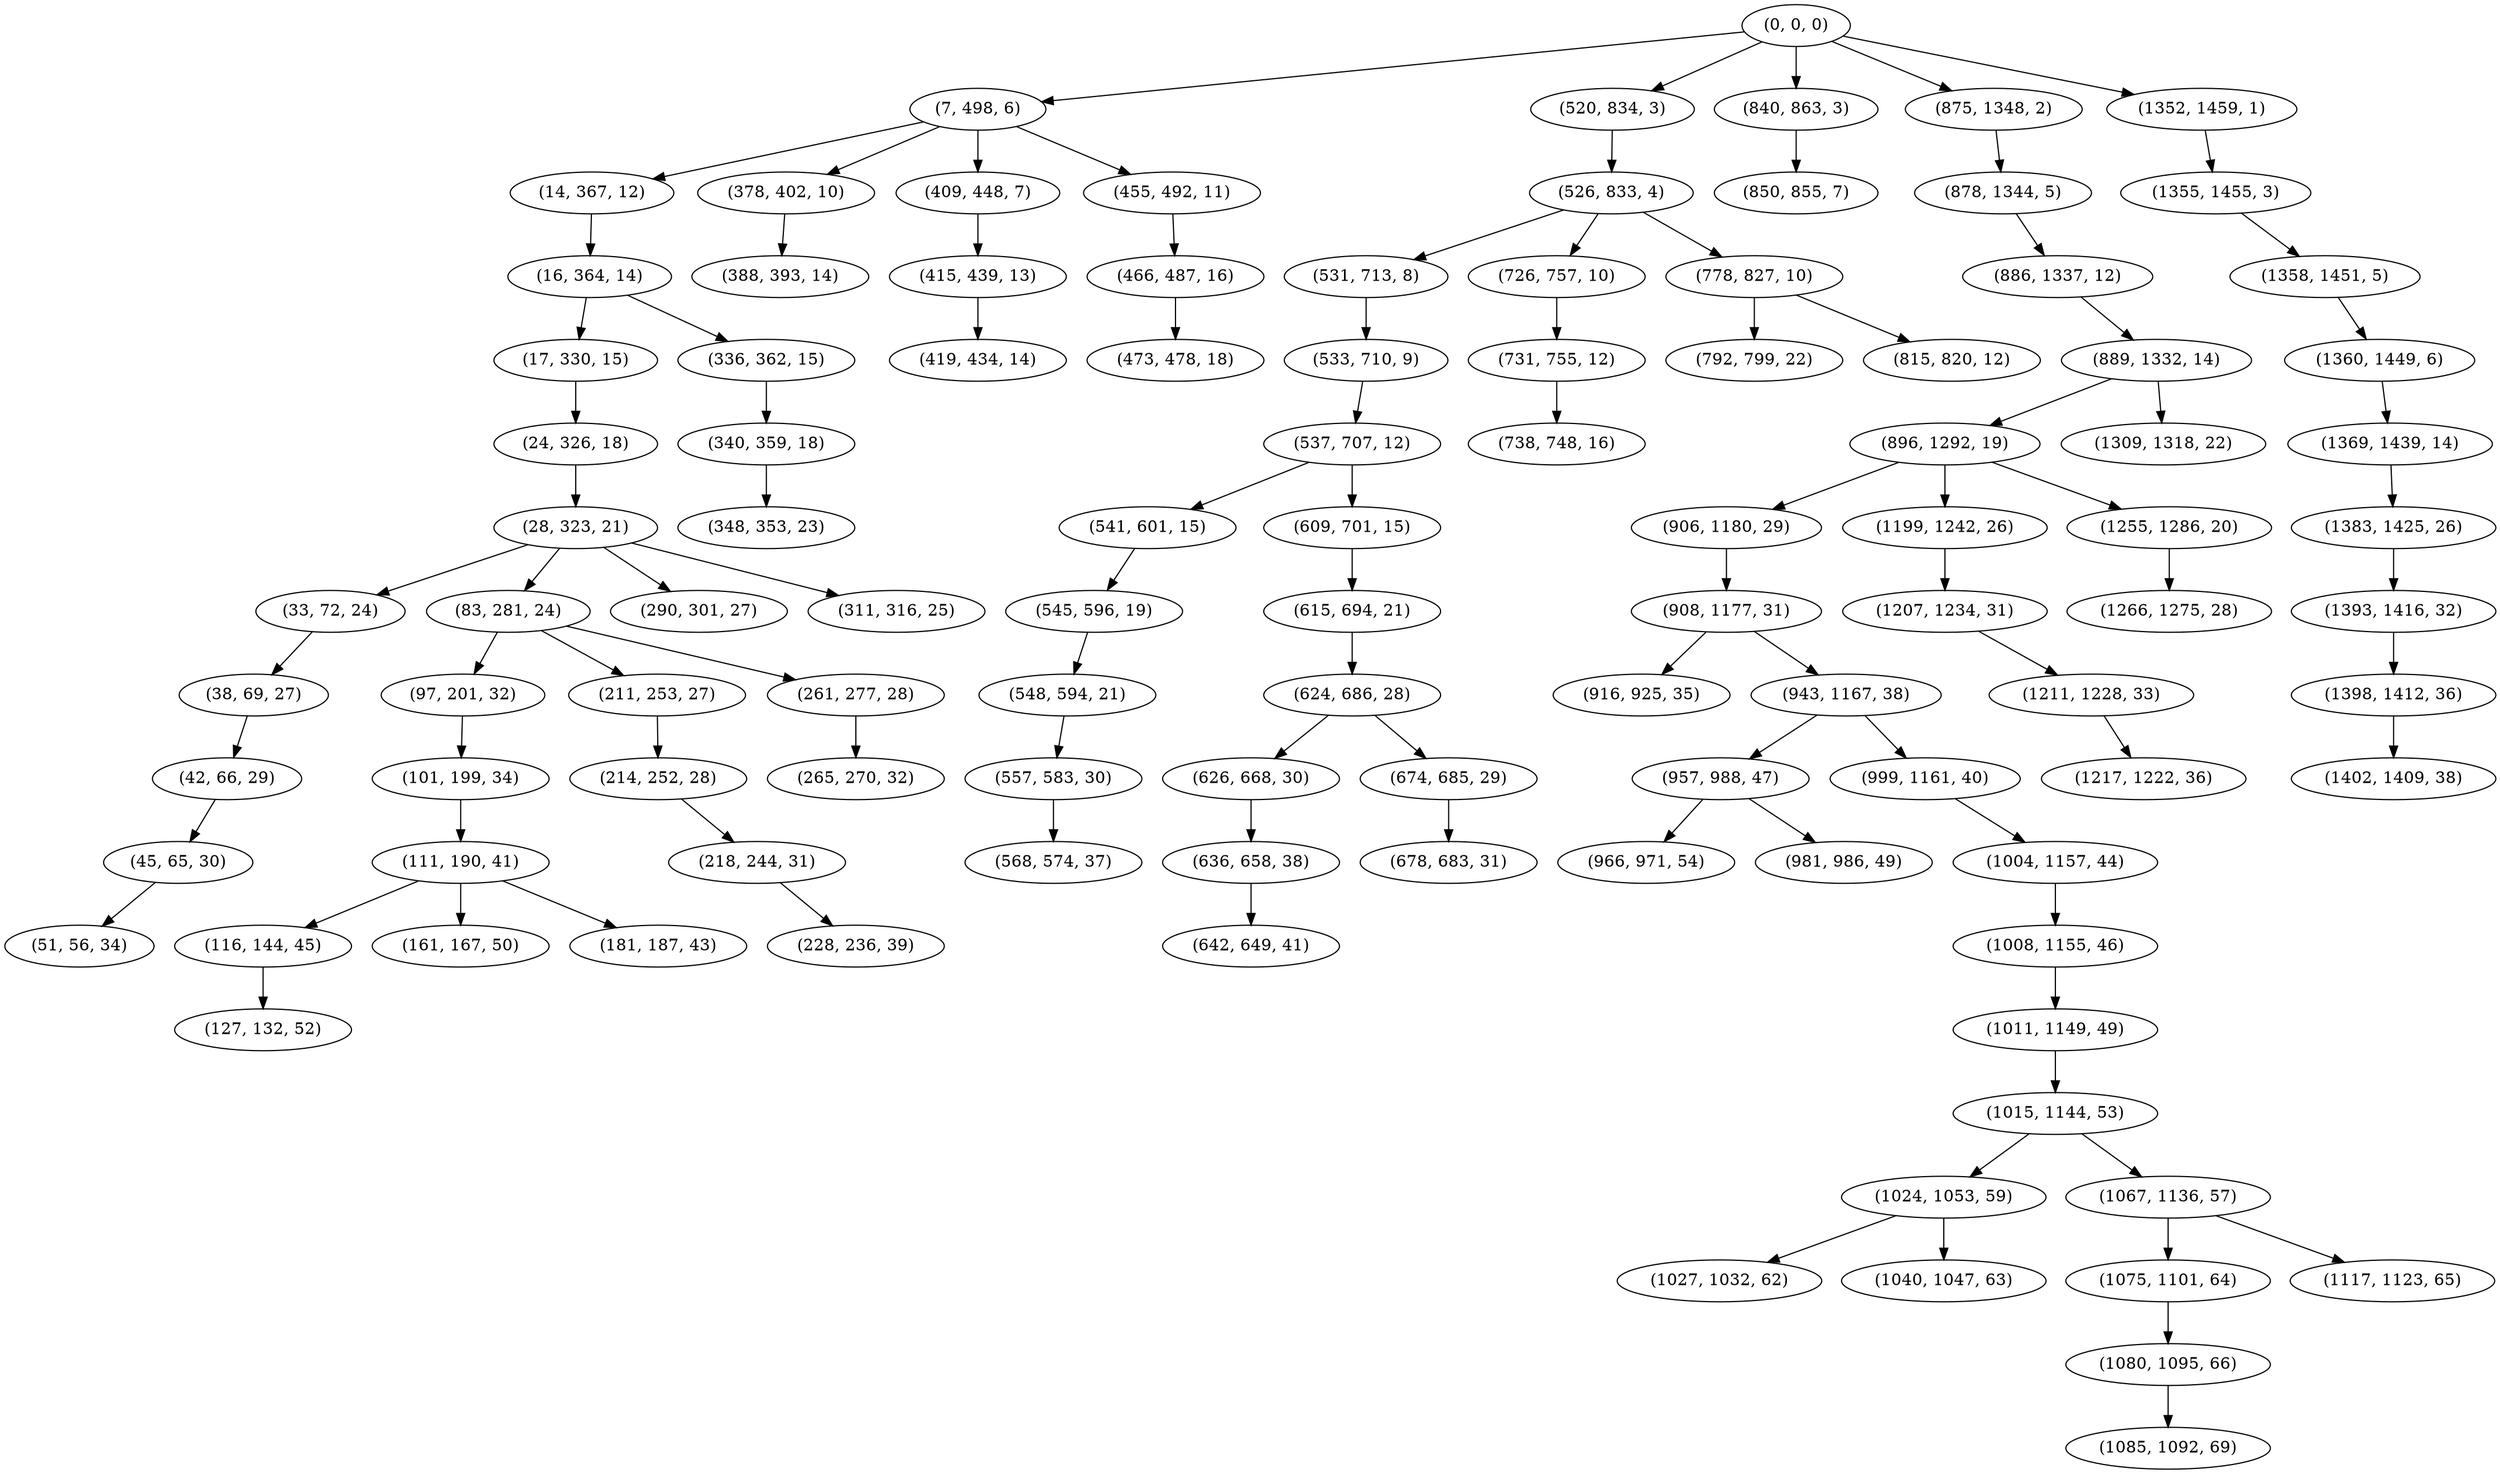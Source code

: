 digraph tree {
    "(0, 0, 0)";
    "(7, 498, 6)";
    "(14, 367, 12)";
    "(16, 364, 14)";
    "(17, 330, 15)";
    "(24, 326, 18)";
    "(28, 323, 21)";
    "(33, 72, 24)";
    "(38, 69, 27)";
    "(42, 66, 29)";
    "(45, 65, 30)";
    "(51, 56, 34)";
    "(83, 281, 24)";
    "(97, 201, 32)";
    "(101, 199, 34)";
    "(111, 190, 41)";
    "(116, 144, 45)";
    "(127, 132, 52)";
    "(161, 167, 50)";
    "(181, 187, 43)";
    "(211, 253, 27)";
    "(214, 252, 28)";
    "(218, 244, 31)";
    "(228, 236, 39)";
    "(261, 277, 28)";
    "(265, 270, 32)";
    "(290, 301, 27)";
    "(311, 316, 25)";
    "(336, 362, 15)";
    "(340, 359, 18)";
    "(348, 353, 23)";
    "(378, 402, 10)";
    "(388, 393, 14)";
    "(409, 448, 7)";
    "(415, 439, 13)";
    "(419, 434, 14)";
    "(455, 492, 11)";
    "(466, 487, 16)";
    "(473, 478, 18)";
    "(520, 834, 3)";
    "(526, 833, 4)";
    "(531, 713, 8)";
    "(533, 710, 9)";
    "(537, 707, 12)";
    "(541, 601, 15)";
    "(545, 596, 19)";
    "(548, 594, 21)";
    "(557, 583, 30)";
    "(568, 574, 37)";
    "(609, 701, 15)";
    "(615, 694, 21)";
    "(624, 686, 28)";
    "(626, 668, 30)";
    "(636, 658, 38)";
    "(642, 649, 41)";
    "(674, 685, 29)";
    "(678, 683, 31)";
    "(726, 757, 10)";
    "(731, 755, 12)";
    "(738, 748, 16)";
    "(778, 827, 10)";
    "(792, 799, 22)";
    "(815, 820, 12)";
    "(840, 863, 3)";
    "(850, 855, 7)";
    "(875, 1348, 2)";
    "(878, 1344, 5)";
    "(886, 1337, 12)";
    "(889, 1332, 14)";
    "(896, 1292, 19)";
    "(906, 1180, 29)";
    "(908, 1177, 31)";
    "(916, 925, 35)";
    "(943, 1167, 38)";
    "(957, 988, 47)";
    "(966, 971, 54)";
    "(981, 986, 49)";
    "(999, 1161, 40)";
    "(1004, 1157, 44)";
    "(1008, 1155, 46)";
    "(1011, 1149, 49)";
    "(1015, 1144, 53)";
    "(1024, 1053, 59)";
    "(1027, 1032, 62)";
    "(1040, 1047, 63)";
    "(1067, 1136, 57)";
    "(1075, 1101, 64)";
    "(1080, 1095, 66)";
    "(1085, 1092, 69)";
    "(1117, 1123, 65)";
    "(1199, 1242, 26)";
    "(1207, 1234, 31)";
    "(1211, 1228, 33)";
    "(1217, 1222, 36)";
    "(1255, 1286, 20)";
    "(1266, 1275, 28)";
    "(1309, 1318, 22)";
    "(1352, 1459, 1)";
    "(1355, 1455, 3)";
    "(1358, 1451, 5)";
    "(1360, 1449, 6)";
    "(1369, 1439, 14)";
    "(1383, 1425, 26)";
    "(1393, 1416, 32)";
    "(1398, 1412, 36)";
    "(1402, 1409, 38)";
    "(0, 0, 0)" -> "(7, 498, 6)";
    "(0, 0, 0)" -> "(520, 834, 3)";
    "(0, 0, 0)" -> "(840, 863, 3)";
    "(0, 0, 0)" -> "(875, 1348, 2)";
    "(0, 0, 0)" -> "(1352, 1459, 1)";
    "(7, 498, 6)" -> "(14, 367, 12)";
    "(7, 498, 6)" -> "(378, 402, 10)";
    "(7, 498, 6)" -> "(409, 448, 7)";
    "(7, 498, 6)" -> "(455, 492, 11)";
    "(14, 367, 12)" -> "(16, 364, 14)";
    "(16, 364, 14)" -> "(17, 330, 15)";
    "(16, 364, 14)" -> "(336, 362, 15)";
    "(17, 330, 15)" -> "(24, 326, 18)";
    "(24, 326, 18)" -> "(28, 323, 21)";
    "(28, 323, 21)" -> "(33, 72, 24)";
    "(28, 323, 21)" -> "(83, 281, 24)";
    "(28, 323, 21)" -> "(290, 301, 27)";
    "(28, 323, 21)" -> "(311, 316, 25)";
    "(33, 72, 24)" -> "(38, 69, 27)";
    "(38, 69, 27)" -> "(42, 66, 29)";
    "(42, 66, 29)" -> "(45, 65, 30)";
    "(45, 65, 30)" -> "(51, 56, 34)";
    "(83, 281, 24)" -> "(97, 201, 32)";
    "(83, 281, 24)" -> "(211, 253, 27)";
    "(83, 281, 24)" -> "(261, 277, 28)";
    "(97, 201, 32)" -> "(101, 199, 34)";
    "(101, 199, 34)" -> "(111, 190, 41)";
    "(111, 190, 41)" -> "(116, 144, 45)";
    "(111, 190, 41)" -> "(161, 167, 50)";
    "(111, 190, 41)" -> "(181, 187, 43)";
    "(116, 144, 45)" -> "(127, 132, 52)";
    "(211, 253, 27)" -> "(214, 252, 28)";
    "(214, 252, 28)" -> "(218, 244, 31)";
    "(218, 244, 31)" -> "(228, 236, 39)";
    "(261, 277, 28)" -> "(265, 270, 32)";
    "(336, 362, 15)" -> "(340, 359, 18)";
    "(340, 359, 18)" -> "(348, 353, 23)";
    "(378, 402, 10)" -> "(388, 393, 14)";
    "(409, 448, 7)" -> "(415, 439, 13)";
    "(415, 439, 13)" -> "(419, 434, 14)";
    "(455, 492, 11)" -> "(466, 487, 16)";
    "(466, 487, 16)" -> "(473, 478, 18)";
    "(520, 834, 3)" -> "(526, 833, 4)";
    "(526, 833, 4)" -> "(531, 713, 8)";
    "(526, 833, 4)" -> "(726, 757, 10)";
    "(526, 833, 4)" -> "(778, 827, 10)";
    "(531, 713, 8)" -> "(533, 710, 9)";
    "(533, 710, 9)" -> "(537, 707, 12)";
    "(537, 707, 12)" -> "(541, 601, 15)";
    "(537, 707, 12)" -> "(609, 701, 15)";
    "(541, 601, 15)" -> "(545, 596, 19)";
    "(545, 596, 19)" -> "(548, 594, 21)";
    "(548, 594, 21)" -> "(557, 583, 30)";
    "(557, 583, 30)" -> "(568, 574, 37)";
    "(609, 701, 15)" -> "(615, 694, 21)";
    "(615, 694, 21)" -> "(624, 686, 28)";
    "(624, 686, 28)" -> "(626, 668, 30)";
    "(624, 686, 28)" -> "(674, 685, 29)";
    "(626, 668, 30)" -> "(636, 658, 38)";
    "(636, 658, 38)" -> "(642, 649, 41)";
    "(674, 685, 29)" -> "(678, 683, 31)";
    "(726, 757, 10)" -> "(731, 755, 12)";
    "(731, 755, 12)" -> "(738, 748, 16)";
    "(778, 827, 10)" -> "(792, 799, 22)";
    "(778, 827, 10)" -> "(815, 820, 12)";
    "(840, 863, 3)" -> "(850, 855, 7)";
    "(875, 1348, 2)" -> "(878, 1344, 5)";
    "(878, 1344, 5)" -> "(886, 1337, 12)";
    "(886, 1337, 12)" -> "(889, 1332, 14)";
    "(889, 1332, 14)" -> "(896, 1292, 19)";
    "(889, 1332, 14)" -> "(1309, 1318, 22)";
    "(896, 1292, 19)" -> "(906, 1180, 29)";
    "(896, 1292, 19)" -> "(1199, 1242, 26)";
    "(896, 1292, 19)" -> "(1255, 1286, 20)";
    "(906, 1180, 29)" -> "(908, 1177, 31)";
    "(908, 1177, 31)" -> "(916, 925, 35)";
    "(908, 1177, 31)" -> "(943, 1167, 38)";
    "(943, 1167, 38)" -> "(957, 988, 47)";
    "(943, 1167, 38)" -> "(999, 1161, 40)";
    "(957, 988, 47)" -> "(966, 971, 54)";
    "(957, 988, 47)" -> "(981, 986, 49)";
    "(999, 1161, 40)" -> "(1004, 1157, 44)";
    "(1004, 1157, 44)" -> "(1008, 1155, 46)";
    "(1008, 1155, 46)" -> "(1011, 1149, 49)";
    "(1011, 1149, 49)" -> "(1015, 1144, 53)";
    "(1015, 1144, 53)" -> "(1024, 1053, 59)";
    "(1015, 1144, 53)" -> "(1067, 1136, 57)";
    "(1024, 1053, 59)" -> "(1027, 1032, 62)";
    "(1024, 1053, 59)" -> "(1040, 1047, 63)";
    "(1067, 1136, 57)" -> "(1075, 1101, 64)";
    "(1067, 1136, 57)" -> "(1117, 1123, 65)";
    "(1075, 1101, 64)" -> "(1080, 1095, 66)";
    "(1080, 1095, 66)" -> "(1085, 1092, 69)";
    "(1199, 1242, 26)" -> "(1207, 1234, 31)";
    "(1207, 1234, 31)" -> "(1211, 1228, 33)";
    "(1211, 1228, 33)" -> "(1217, 1222, 36)";
    "(1255, 1286, 20)" -> "(1266, 1275, 28)";
    "(1352, 1459, 1)" -> "(1355, 1455, 3)";
    "(1355, 1455, 3)" -> "(1358, 1451, 5)";
    "(1358, 1451, 5)" -> "(1360, 1449, 6)";
    "(1360, 1449, 6)" -> "(1369, 1439, 14)";
    "(1369, 1439, 14)" -> "(1383, 1425, 26)";
    "(1383, 1425, 26)" -> "(1393, 1416, 32)";
    "(1393, 1416, 32)" -> "(1398, 1412, 36)";
    "(1398, 1412, 36)" -> "(1402, 1409, 38)";
}
